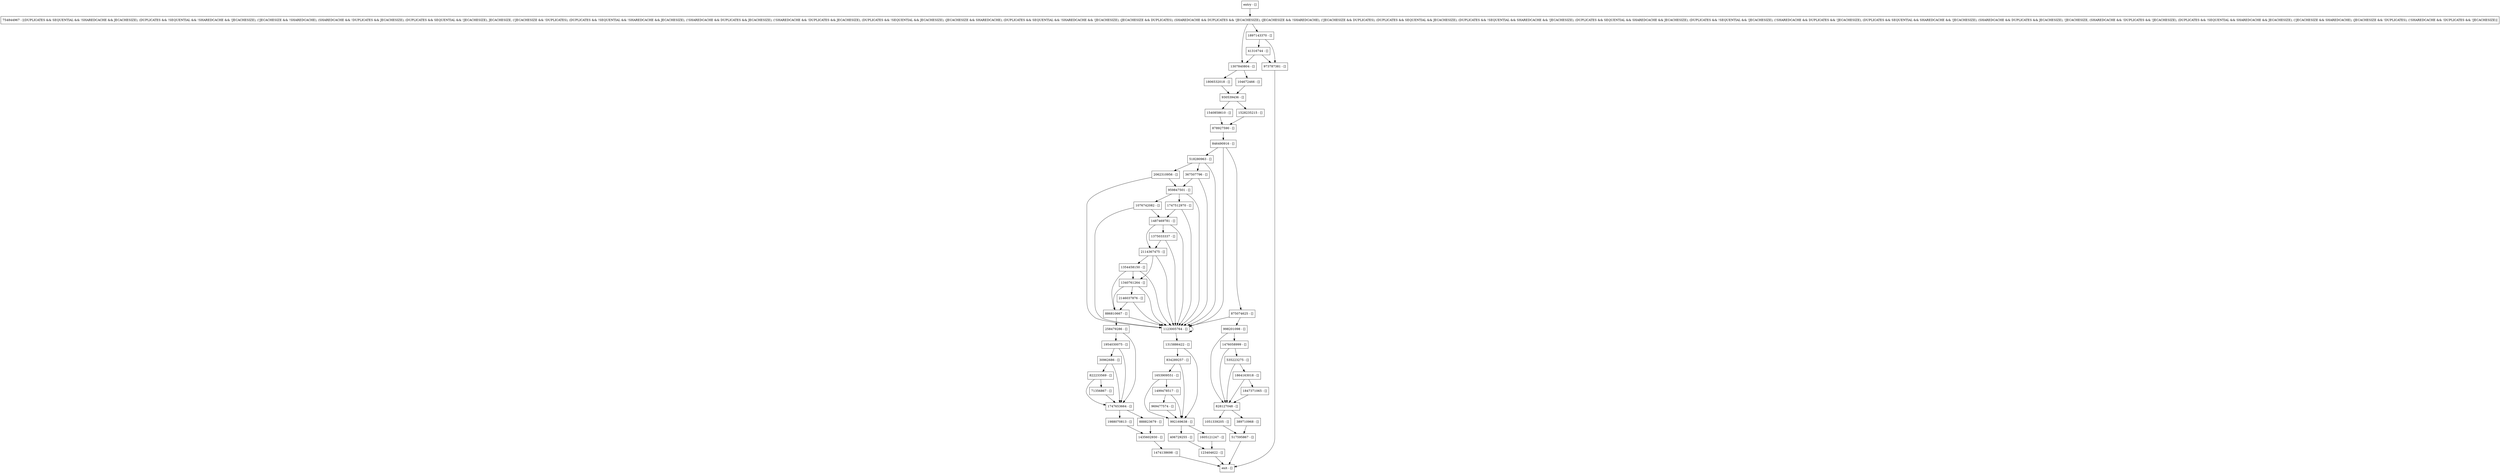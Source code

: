 digraph searchRange {
node [shape=record];
834289257 [label="834289257 - []"];
754844967 [label="754844967 - [(DUPLICATES && SEQUENTIAL && !SHAREDCACHE && JECACHESIZE), (DUPLICATES && !SEQUENTIAL && !SHAREDCACHE && !JECACHESIZE), (!JECACHESIZE && !SHAREDCACHE), (SHAREDCACHE && !DUPLICATES && JECACHESIZE), (DUPLICATES && SEQUENTIAL && !JECACHESIZE), JECACHESIZE, (!JECACHESIZE && !DUPLICATES), (DUPLICATES && !SEQUENTIAL && !SHAREDCACHE && JECACHESIZE), (!SHAREDCACHE && DUPLICATES && JECACHESIZE), (!SHAREDCACHE && !DUPLICATES && JECACHESIZE), (DUPLICATES && !SEQUENTIAL && JECACHESIZE), (JECACHESIZE && SHAREDCACHE), (DUPLICATES && SEQUENTIAL && !SHAREDCACHE && !JECACHESIZE), (JECACHESIZE && DUPLICATES), (SHAREDCACHE && DUPLICATES && !JECACHESIZE), (JECACHESIZE && !SHAREDCACHE), (!JECACHESIZE && DUPLICATES), (DUPLICATES && SEQUENTIAL && JECACHESIZE), (DUPLICATES && !SEQUENTIAL && SHAREDCACHE && !JECACHESIZE), (DUPLICATES && SEQUENTIAL && SHAREDCACHE && JECACHESIZE), (DUPLICATES && !SEQUENTIAL && !JECACHESIZE), (!SHAREDCACHE && DUPLICATES && !JECACHESIZE), (DUPLICATES && SEQUENTIAL && SHAREDCACHE && !JECACHESIZE), (SHAREDCACHE && DUPLICATES && JECACHESIZE), !JECACHESIZE, (SHAREDCACHE && !DUPLICATES && !JECACHESIZE), (DUPLICATES && !SEQUENTIAL && SHAREDCACHE && JECACHESIZE), (!JECACHESIZE && SHAREDCACHE), (JECACHESIZE && !DUPLICATES), (!SHAREDCACHE && !DUPLICATES && !JECACHESIZE)]"];
1354458150 [label="1354458150 - []"];
1487469781 [label="1487469781 - []"];
535223275 [label="535223275 - []"];
367507796 [label="367507796 - []"];
1540858610 [label="1540858610 - []"];
1499478517 [label="1499478517 - []"];
1897143370 [label="1897143370 - []"];
1307840804 [label="1307840804 - []"];
389710968 [label="389710968 - []"];
1954030075 [label="1954030075 - []"];
846490916 [label="846490916 - []"];
1806532018 [label="1806532018 - []"];
1747653664 [label="1747653664 - []"];
123404622 [label="123404622 - []"];
959847501 [label="959847501 - []"];
998201098 [label="998201098 - []"];
1340761264 [label="1340761264 - []"];
104672466 [label="104672466 - []"];
969477574 [label="969477574 - []"];
1123005764 [label="1123005764 - []"];
30962686 [label="30962686 - []"];
1988070813 [label="1988070813 - []"];
930539436 [label="930539436 - []"];
entry [label="entry - []"];
exit [label="exit - []"];
878927590 [label="878927590 - []"];
1847371065 [label="1847371065 - []"];
1864163018 [label="1864163018 - []"];
2062310956 [label="2062310956 - []"];
1605121247 [label="1605121247 - []"];
41316744 [label="41316744 - []"];
71356867 [label="71356867 - []"];
888823679 [label="888823679 - []"];
517595867 [label="517595867 - []"];
1375033337 [label="1375033337 - []"];
973787381 [label="973787381 - []"];
1747512970 [label="1747512970 - []"];
2146037876 [label="2146037876 - []"];
886810667 [label="886810667 - []"];
258479286 [label="258479286 - []"];
1474138698 [label="1474138698 - []"];
1528235215 [label="1528235215 - []"];
2114367475 [label="2114367475 - []"];
875074625 [label="875074625 - []"];
406729255 [label="406729255 - []"];
1653909551 [label="1653909551 - []"];
1076742082 [label="1076742082 - []"];
992169638 [label="992169638 - []"];
1315886422 [label="1315886422 - []"];
518280963 [label="518280963 - []"];
1051339205 [label="1051339205 - []"];
828127048 [label="828127048 - []"];
1476058999 [label="1476058999 - []"];
822233569 [label="822233569 - []"];
1435602930 [label="1435602930 - []"];
entry;
exit;
834289257 -> 992169638;
834289257 -> 1653909551;
754844967 -> 1897143370;
754844967 -> 1307840804;
1354458150 -> 886810667;
1354458150 -> 1123005764;
1354458150 -> 1340761264;
1487469781 -> 1123005764;
1487469781 -> 2114367475;
1487469781 -> 1375033337;
535223275 -> 1864163018;
535223275 -> 828127048;
367507796 -> 1123005764;
367507796 -> 959847501;
1540858610 -> 878927590;
1499478517 -> 992169638;
1499478517 -> 969477574;
1897143370 -> 41316744;
1897143370 -> 973787381;
1307840804 -> 104672466;
1307840804 -> 1806532018;
389710968 -> 517595867;
1954030075 -> 1747653664;
1954030075 -> 30962686;
846490916 -> 518280963;
846490916 -> 1123005764;
846490916 -> 875074625;
1806532018 -> 930539436;
1747653664 -> 888823679;
1747653664 -> 1988070813;
123404622 -> exit;
959847501 -> 1076742082;
959847501 -> 1747512970;
959847501 -> 1123005764;
998201098 -> 828127048;
998201098 -> 1476058999;
1340761264 -> 2146037876;
1340761264 -> 886810667;
1340761264 -> 1123005764;
104672466 -> 930539436;
969477574 -> 992169638;
1123005764 -> 1315886422;
1123005764 -> 1123005764;
30962686 -> 1747653664;
30962686 -> 822233569;
1988070813 -> 1435602930;
930539436 -> 1528235215;
930539436 -> 1540858610;
entry -> 754844967;
878927590 -> 846490916;
1847371065 -> 828127048;
1864163018 -> 1847371065;
1864163018 -> 828127048;
2062310956 -> 1123005764;
2062310956 -> 959847501;
1605121247 -> 123404622;
41316744 -> 1307840804;
41316744 -> 973787381;
71356867 -> 1747653664;
888823679 -> 1435602930;
517595867 -> exit;
1375033337 -> 1123005764;
1375033337 -> 2114367475;
973787381 -> exit;
1747512970 -> 1487469781;
1747512970 -> 1123005764;
2146037876 -> 886810667;
2146037876 -> 1123005764;
886810667 -> 1123005764;
886810667 -> 258479286;
258479286 -> 1954030075;
258479286 -> 1747653664;
1474138698 -> exit;
1528235215 -> 878927590;
2114367475 -> 1354458150;
2114367475 -> 1123005764;
2114367475 -> 1340761264;
875074625 -> 1123005764;
875074625 -> 998201098;
406729255 -> 123404622;
1653909551 -> 1499478517;
1653909551 -> 992169638;
1076742082 -> 1487469781;
1076742082 -> 1123005764;
992169638 -> 1605121247;
992169638 -> 406729255;
1315886422 -> 834289257;
1315886422 -> 992169638;
518280963 -> 2062310956;
518280963 -> 1123005764;
518280963 -> 367507796;
1051339205 -> 517595867;
828127048 -> 389710968;
828127048 -> 1051339205;
1476058999 -> 535223275;
1476058999 -> 828127048;
822233569 -> 71356867;
822233569 -> 1747653664;
1435602930 -> 1474138698;
}
